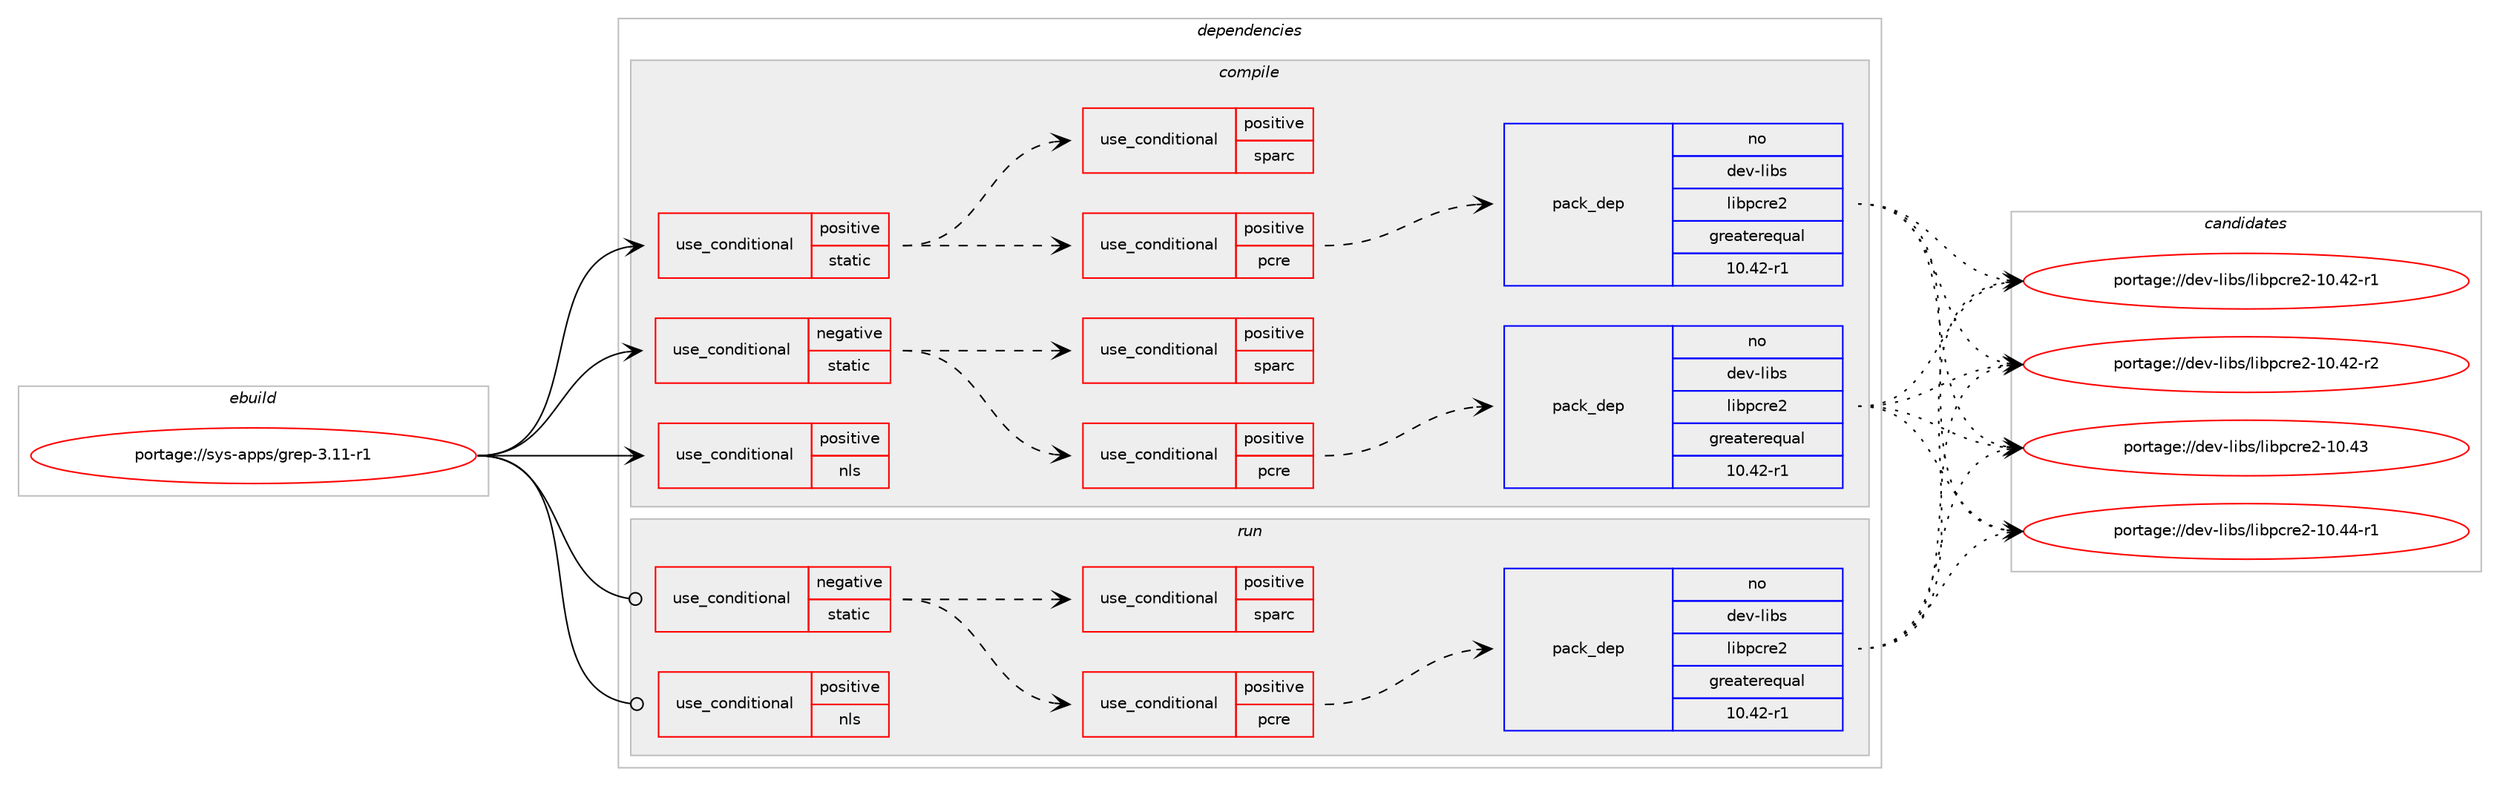 digraph prolog {

# *************
# Graph options
# *************

newrank=true;
concentrate=true;
compound=true;
graph [rankdir=LR,fontname=Helvetica,fontsize=10,ranksep=1.5];#, ranksep=2.5, nodesep=0.2];
edge  [arrowhead=vee];
node  [fontname=Helvetica,fontsize=10];

# **********
# The ebuild
# **********

subgraph cluster_leftcol {
color=gray;
rank=same;
label=<<i>ebuild</i>>;
id [label="portage://sys-apps/grep-3.11-r1", color=red, width=4, href="../sys-apps/grep-3.11-r1.svg"];
}

# ****************
# The dependencies
# ****************

subgraph cluster_midcol {
color=gray;
label=<<i>dependencies</i>>;
subgraph cluster_compile {
fillcolor="#eeeeee";
style=filled;
label=<<i>compile</i>>;
subgraph cond108358 {
dependency210783 [label=<<TABLE BORDER="0" CELLBORDER="1" CELLSPACING="0" CELLPADDING="4"><TR><TD ROWSPAN="3" CELLPADDING="10">use_conditional</TD></TR><TR><TD>negative</TD></TR><TR><TD>static</TD></TR></TABLE>>, shape=none, color=red];
subgraph cond108359 {
dependency210784 [label=<<TABLE BORDER="0" CELLBORDER="1" CELLSPACING="0" CELLPADDING="4"><TR><TD ROWSPAN="3" CELLPADDING="10">use_conditional</TD></TR><TR><TD>positive</TD></TR><TR><TD>pcre</TD></TR></TABLE>>, shape=none, color=red];
subgraph pack99571 {
dependency210785 [label=<<TABLE BORDER="0" CELLBORDER="1" CELLSPACING="0" CELLPADDING="4" WIDTH="220"><TR><TD ROWSPAN="6" CELLPADDING="30">pack_dep</TD></TR><TR><TD WIDTH="110">no</TD></TR><TR><TD>dev-libs</TD></TR><TR><TD>libpcre2</TD></TR><TR><TD>greaterequal</TD></TR><TR><TD>10.42-r1</TD></TR></TABLE>>, shape=none, color=blue];
}
dependency210784:e -> dependency210785:w [weight=20,style="dashed",arrowhead="vee"];
}
dependency210783:e -> dependency210784:w [weight=20,style="dashed",arrowhead="vee"];
subgraph cond108360 {
dependency210786 [label=<<TABLE BORDER="0" CELLBORDER="1" CELLSPACING="0" CELLPADDING="4"><TR><TD ROWSPAN="3" CELLPADDING="10">use_conditional</TD></TR><TR><TD>positive</TD></TR><TR><TD>sparc</TD></TR></TABLE>>, shape=none, color=red];
# *** BEGIN UNKNOWN DEPENDENCY TYPE (TODO) ***
# dependency210786 -> package_dependency(portage://sys-apps/grep-3.11-r1,install,no,dev-libs,libsigsegv,none,[,,],[],[])
# *** END UNKNOWN DEPENDENCY TYPE (TODO) ***

}
dependency210783:e -> dependency210786:w [weight=20,style="dashed",arrowhead="vee"];
}
id:e -> dependency210783:w [weight=20,style="solid",arrowhead="vee"];
subgraph cond108361 {
dependency210787 [label=<<TABLE BORDER="0" CELLBORDER="1" CELLSPACING="0" CELLPADDING="4"><TR><TD ROWSPAN="3" CELLPADDING="10">use_conditional</TD></TR><TR><TD>positive</TD></TR><TR><TD>nls</TD></TR></TABLE>>, shape=none, color=red];
# *** BEGIN UNKNOWN DEPENDENCY TYPE (TODO) ***
# dependency210787 -> package_dependency(portage://sys-apps/grep-3.11-r1,install,no,virtual,libintl,none,[,,],[],[])
# *** END UNKNOWN DEPENDENCY TYPE (TODO) ***

}
id:e -> dependency210787:w [weight=20,style="solid",arrowhead="vee"];
subgraph cond108362 {
dependency210788 [label=<<TABLE BORDER="0" CELLBORDER="1" CELLSPACING="0" CELLPADDING="4"><TR><TD ROWSPAN="3" CELLPADDING="10">use_conditional</TD></TR><TR><TD>positive</TD></TR><TR><TD>static</TD></TR></TABLE>>, shape=none, color=red];
subgraph cond108363 {
dependency210789 [label=<<TABLE BORDER="0" CELLBORDER="1" CELLSPACING="0" CELLPADDING="4"><TR><TD ROWSPAN="3" CELLPADDING="10">use_conditional</TD></TR><TR><TD>positive</TD></TR><TR><TD>pcre</TD></TR></TABLE>>, shape=none, color=red];
subgraph pack99572 {
dependency210790 [label=<<TABLE BORDER="0" CELLBORDER="1" CELLSPACING="0" CELLPADDING="4" WIDTH="220"><TR><TD ROWSPAN="6" CELLPADDING="30">pack_dep</TD></TR><TR><TD WIDTH="110">no</TD></TR><TR><TD>dev-libs</TD></TR><TR><TD>libpcre2</TD></TR><TR><TD>greaterequal</TD></TR><TR><TD>10.42-r1</TD></TR></TABLE>>, shape=none, color=blue];
}
dependency210789:e -> dependency210790:w [weight=20,style="dashed",arrowhead="vee"];
}
dependency210788:e -> dependency210789:w [weight=20,style="dashed",arrowhead="vee"];
subgraph cond108364 {
dependency210791 [label=<<TABLE BORDER="0" CELLBORDER="1" CELLSPACING="0" CELLPADDING="4"><TR><TD ROWSPAN="3" CELLPADDING="10">use_conditional</TD></TR><TR><TD>positive</TD></TR><TR><TD>sparc</TD></TR></TABLE>>, shape=none, color=red];
# *** BEGIN UNKNOWN DEPENDENCY TYPE (TODO) ***
# dependency210791 -> package_dependency(portage://sys-apps/grep-3.11-r1,install,no,dev-libs,libsigsegv,none,[,,],[],[])
# *** END UNKNOWN DEPENDENCY TYPE (TODO) ***

}
dependency210788:e -> dependency210791:w [weight=20,style="dashed",arrowhead="vee"];
}
id:e -> dependency210788:w [weight=20,style="solid",arrowhead="vee"];
# *** BEGIN UNKNOWN DEPENDENCY TYPE (TODO) ***
# id -> package_dependency(portage://sys-apps/grep-3.11-r1,install,no,virtual,libiconv,none,[,,],[],[])
# *** END UNKNOWN DEPENDENCY TYPE (TODO) ***

}
subgraph cluster_compileandrun {
fillcolor="#eeeeee";
style=filled;
label=<<i>compile and run</i>>;
}
subgraph cluster_run {
fillcolor="#eeeeee";
style=filled;
label=<<i>run</i>>;
subgraph cond108365 {
dependency210792 [label=<<TABLE BORDER="0" CELLBORDER="1" CELLSPACING="0" CELLPADDING="4"><TR><TD ROWSPAN="3" CELLPADDING="10">use_conditional</TD></TR><TR><TD>negative</TD></TR><TR><TD>static</TD></TR></TABLE>>, shape=none, color=red];
subgraph cond108366 {
dependency210793 [label=<<TABLE BORDER="0" CELLBORDER="1" CELLSPACING="0" CELLPADDING="4"><TR><TD ROWSPAN="3" CELLPADDING="10">use_conditional</TD></TR><TR><TD>positive</TD></TR><TR><TD>pcre</TD></TR></TABLE>>, shape=none, color=red];
subgraph pack99573 {
dependency210794 [label=<<TABLE BORDER="0" CELLBORDER="1" CELLSPACING="0" CELLPADDING="4" WIDTH="220"><TR><TD ROWSPAN="6" CELLPADDING="30">pack_dep</TD></TR><TR><TD WIDTH="110">no</TD></TR><TR><TD>dev-libs</TD></TR><TR><TD>libpcre2</TD></TR><TR><TD>greaterequal</TD></TR><TR><TD>10.42-r1</TD></TR></TABLE>>, shape=none, color=blue];
}
dependency210793:e -> dependency210794:w [weight=20,style="dashed",arrowhead="vee"];
}
dependency210792:e -> dependency210793:w [weight=20,style="dashed",arrowhead="vee"];
subgraph cond108367 {
dependency210795 [label=<<TABLE BORDER="0" CELLBORDER="1" CELLSPACING="0" CELLPADDING="4"><TR><TD ROWSPAN="3" CELLPADDING="10">use_conditional</TD></TR><TR><TD>positive</TD></TR><TR><TD>sparc</TD></TR></TABLE>>, shape=none, color=red];
# *** BEGIN UNKNOWN DEPENDENCY TYPE (TODO) ***
# dependency210795 -> package_dependency(portage://sys-apps/grep-3.11-r1,run,no,dev-libs,libsigsegv,none,[,,],[],[])
# *** END UNKNOWN DEPENDENCY TYPE (TODO) ***

}
dependency210792:e -> dependency210795:w [weight=20,style="dashed",arrowhead="vee"];
}
id:e -> dependency210792:w [weight=20,style="solid",arrowhead="odot"];
subgraph cond108368 {
dependency210796 [label=<<TABLE BORDER="0" CELLBORDER="1" CELLSPACING="0" CELLPADDING="4"><TR><TD ROWSPAN="3" CELLPADDING="10">use_conditional</TD></TR><TR><TD>positive</TD></TR><TR><TD>nls</TD></TR></TABLE>>, shape=none, color=red];
# *** BEGIN UNKNOWN DEPENDENCY TYPE (TODO) ***
# dependency210796 -> package_dependency(portage://sys-apps/grep-3.11-r1,run,no,virtual,libintl,none,[,,],[],[])
# *** END UNKNOWN DEPENDENCY TYPE (TODO) ***

}
id:e -> dependency210796:w [weight=20,style="solid",arrowhead="odot"];
# *** BEGIN UNKNOWN DEPENDENCY TYPE (TODO) ***
# id -> package_dependency(portage://sys-apps/grep-3.11-r1,run,no,virtual,libiconv,none,[,,],[],[])
# *** END UNKNOWN DEPENDENCY TYPE (TODO) ***

}
}

# **************
# The candidates
# **************

subgraph cluster_choices {
rank=same;
color=gray;
label=<<i>candidates</i>>;

subgraph choice99571 {
color=black;
nodesep=1;
choice1001011184510810598115471081059811299114101504549484652504511449 [label="portage://dev-libs/libpcre2-10.42-r1", color=red, width=4,href="../dev-libs/libpcre2-10.42-r1.svg"];
choice1001011184510810598115471081059811299114101504549484652504511450 [label="portage://dev-libs/libpcre2-10.42-r2", color=red, width=4,href="../dev-libs/libpcre2-10.42-r2.svg"];
choice100101118451081059811547108105981129911410150454948465251 [label="portage://dev-libs/libpcre2-10.43", color=red, width=4,href="../dev-libs/libpcre2-10.43.svg"];
choice1001011184510810598115471081059811299114101504549484652524511449 [label="portage://dev-libs/libpcre2-10.44-r1", color=red, width=4,href="../dev-libs/libpcre2-10.44-r1.svg"];
dependency210785:e -> choice1001011184510810598115471081059811299114101504549484652504511449:w [style=dotted,weight="100"];
dependency210785:e -> choice1001011184510810598115471081059811299114101504549484652504511450:w [style=dotted,weight="100"];
dependency210785:e -> choice100101118451081059811547108105981129911410150454948465251:w [style=dotted,weight="100"];
dependency210785:e -> choice1001011184510810598115471081059811299114101504549484652524511449:w [style=dotted,weight="100"];
}
subgraph choice99572 {
color=black;
nodesep=1;
choice1001011184510810598115471081059811299114101504549484652504511449 [label="portage://dev-libs/libpcre2-10.42-r1", color=red, width=4,href="../dev-libs/libpcre2-10.42-r1.svg"];
choice1001011184510810598115471081059811299114101504549484652504511450 [label="portage://dev-libs/libpcre2-10.42-r2", color=red, width=4,href="../dev-libs/libpcre2-10.42-r2.svg"];
choice100101118451081059811547108105981129911410150454948465251 [label="portage://dev-libs/libpcre2-10.43", color=red, width=4,href="../dev-libs/libpcre2-10.43.svg"];
choice1001011184510810598115471081059811299114101504549484652524511449 [label="portage://dev-libs/libpcre2-10.44-r1", color=red, width=4,href="../dev-libs/libpcre2-10.44-r1.svg"];
dependency210790:e -> choice1001011184510810598115471081059811299114101504549484652504511449:w [style=dotted,weight="100"];
dependency210790:e -> choice1001011184510810598115471081059811299114101504549484652504511450:w [style=dotted,weight="100"];
dependency210790:e -> choice100101118451081059811547108105981129911410150454948465251:w [style=dotted,weight="100"];
dependency210790:e -> choice1001011184510810598115471081059811299114101504549484652524511449:w [style=dotted,weight="100"];
}
subgraph choice99573 {
color=black;
nodesep=1;
choice1001011184510810598115471081059811299114101504549484652504511449 [label="portage://dev-libs/libpcre2-10.42-r1", color=red, width=4,href="../dev-libs/libpcre2-10.42-r1.svg"];
choice1001011184510810598115471081059811299114101504549484652504511450 [label="portage://dev-libs/libpcre2-10.42-r2", color=red, width=4,href="../dev-libs/libpcre2-10.42-r2.svg"];
choice100101118451081059811547108105981129911410150454948465251 [label="portage://dev-libs/libpcre2-10.43", color=red, width=4,href="../dev-libs/libpcre2-10.43.svg"];
choice1001011184510810598115471081059811299114101504549484652524511449 [label="portage://dev-libs/libpcre2-10.44-r1", color=red, width=4,href="../dev-libs/libpcre2-10.44-r1.svg"];
dependency210794:e -> choice1001011184510810598115471081059811299114101504549484652504511449:w [style=dotted,weight="100"];
dependency210794:e -> choice1001011184510810598115471081059811299114101504549484652504511450:w [style=dotted,weight="100"];
dependency210794:e -> choice100101118451081059811547108105981129911410150454948465251:w [style=dotted,weight="100"];
dependency210794:e -> choice1001011184510810598115471081059811299114101504549484652524511449:w [style=dotted,weight="100"];
}
}

}
